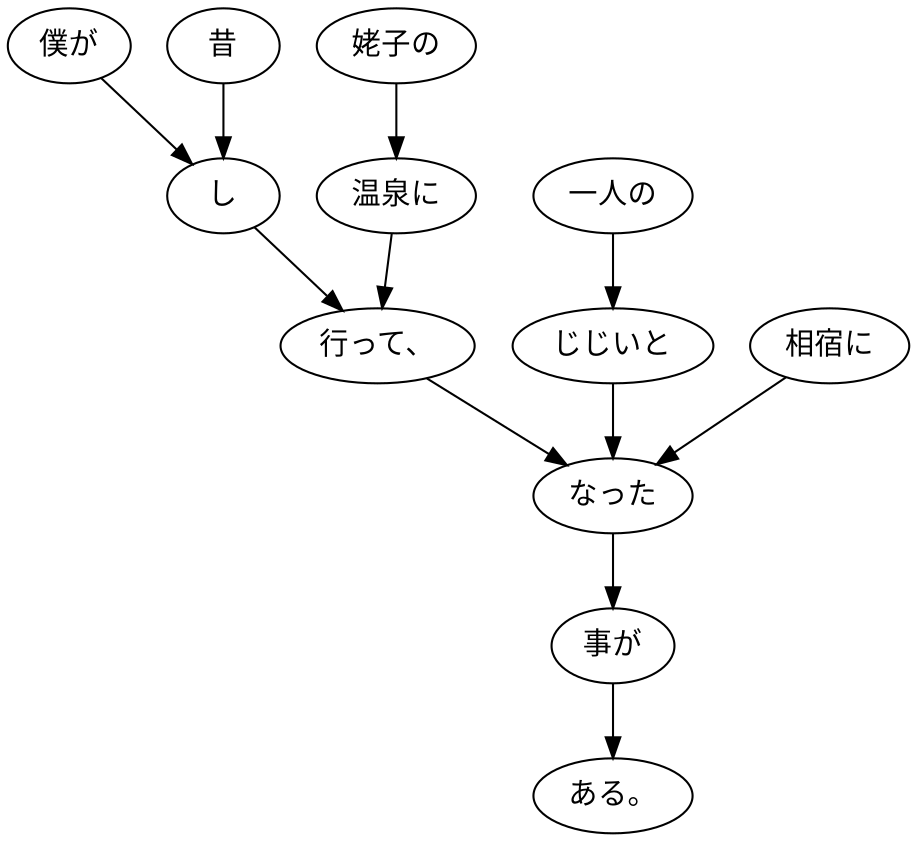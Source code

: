 digraph graph8231 {
	node0 [label="僕が"];
	node1 [label="昔"];
	node2 [label="し"];
	node3 [label="姥子の"];
	node4 [label="温泉に"];
	node5 [label="行って、"];
	node6 [label="一人の"];
	node7 [label="じじいと"];
	node8 [label="相宿に"];
	node9 [label="なった"];
	node10 [label="事が"];
	node11 [label="ある。"];
	node0 -> node2;
	node1 -> node2;
	node2 -> node5;
	node3 -> node4;
	node4 -> node5;
	node5 -> node9;
	node6 -> node7;
	node7 -> node9;
	node8 -> node9;
	node9 -> node10;
	node10 -> node11;
}
